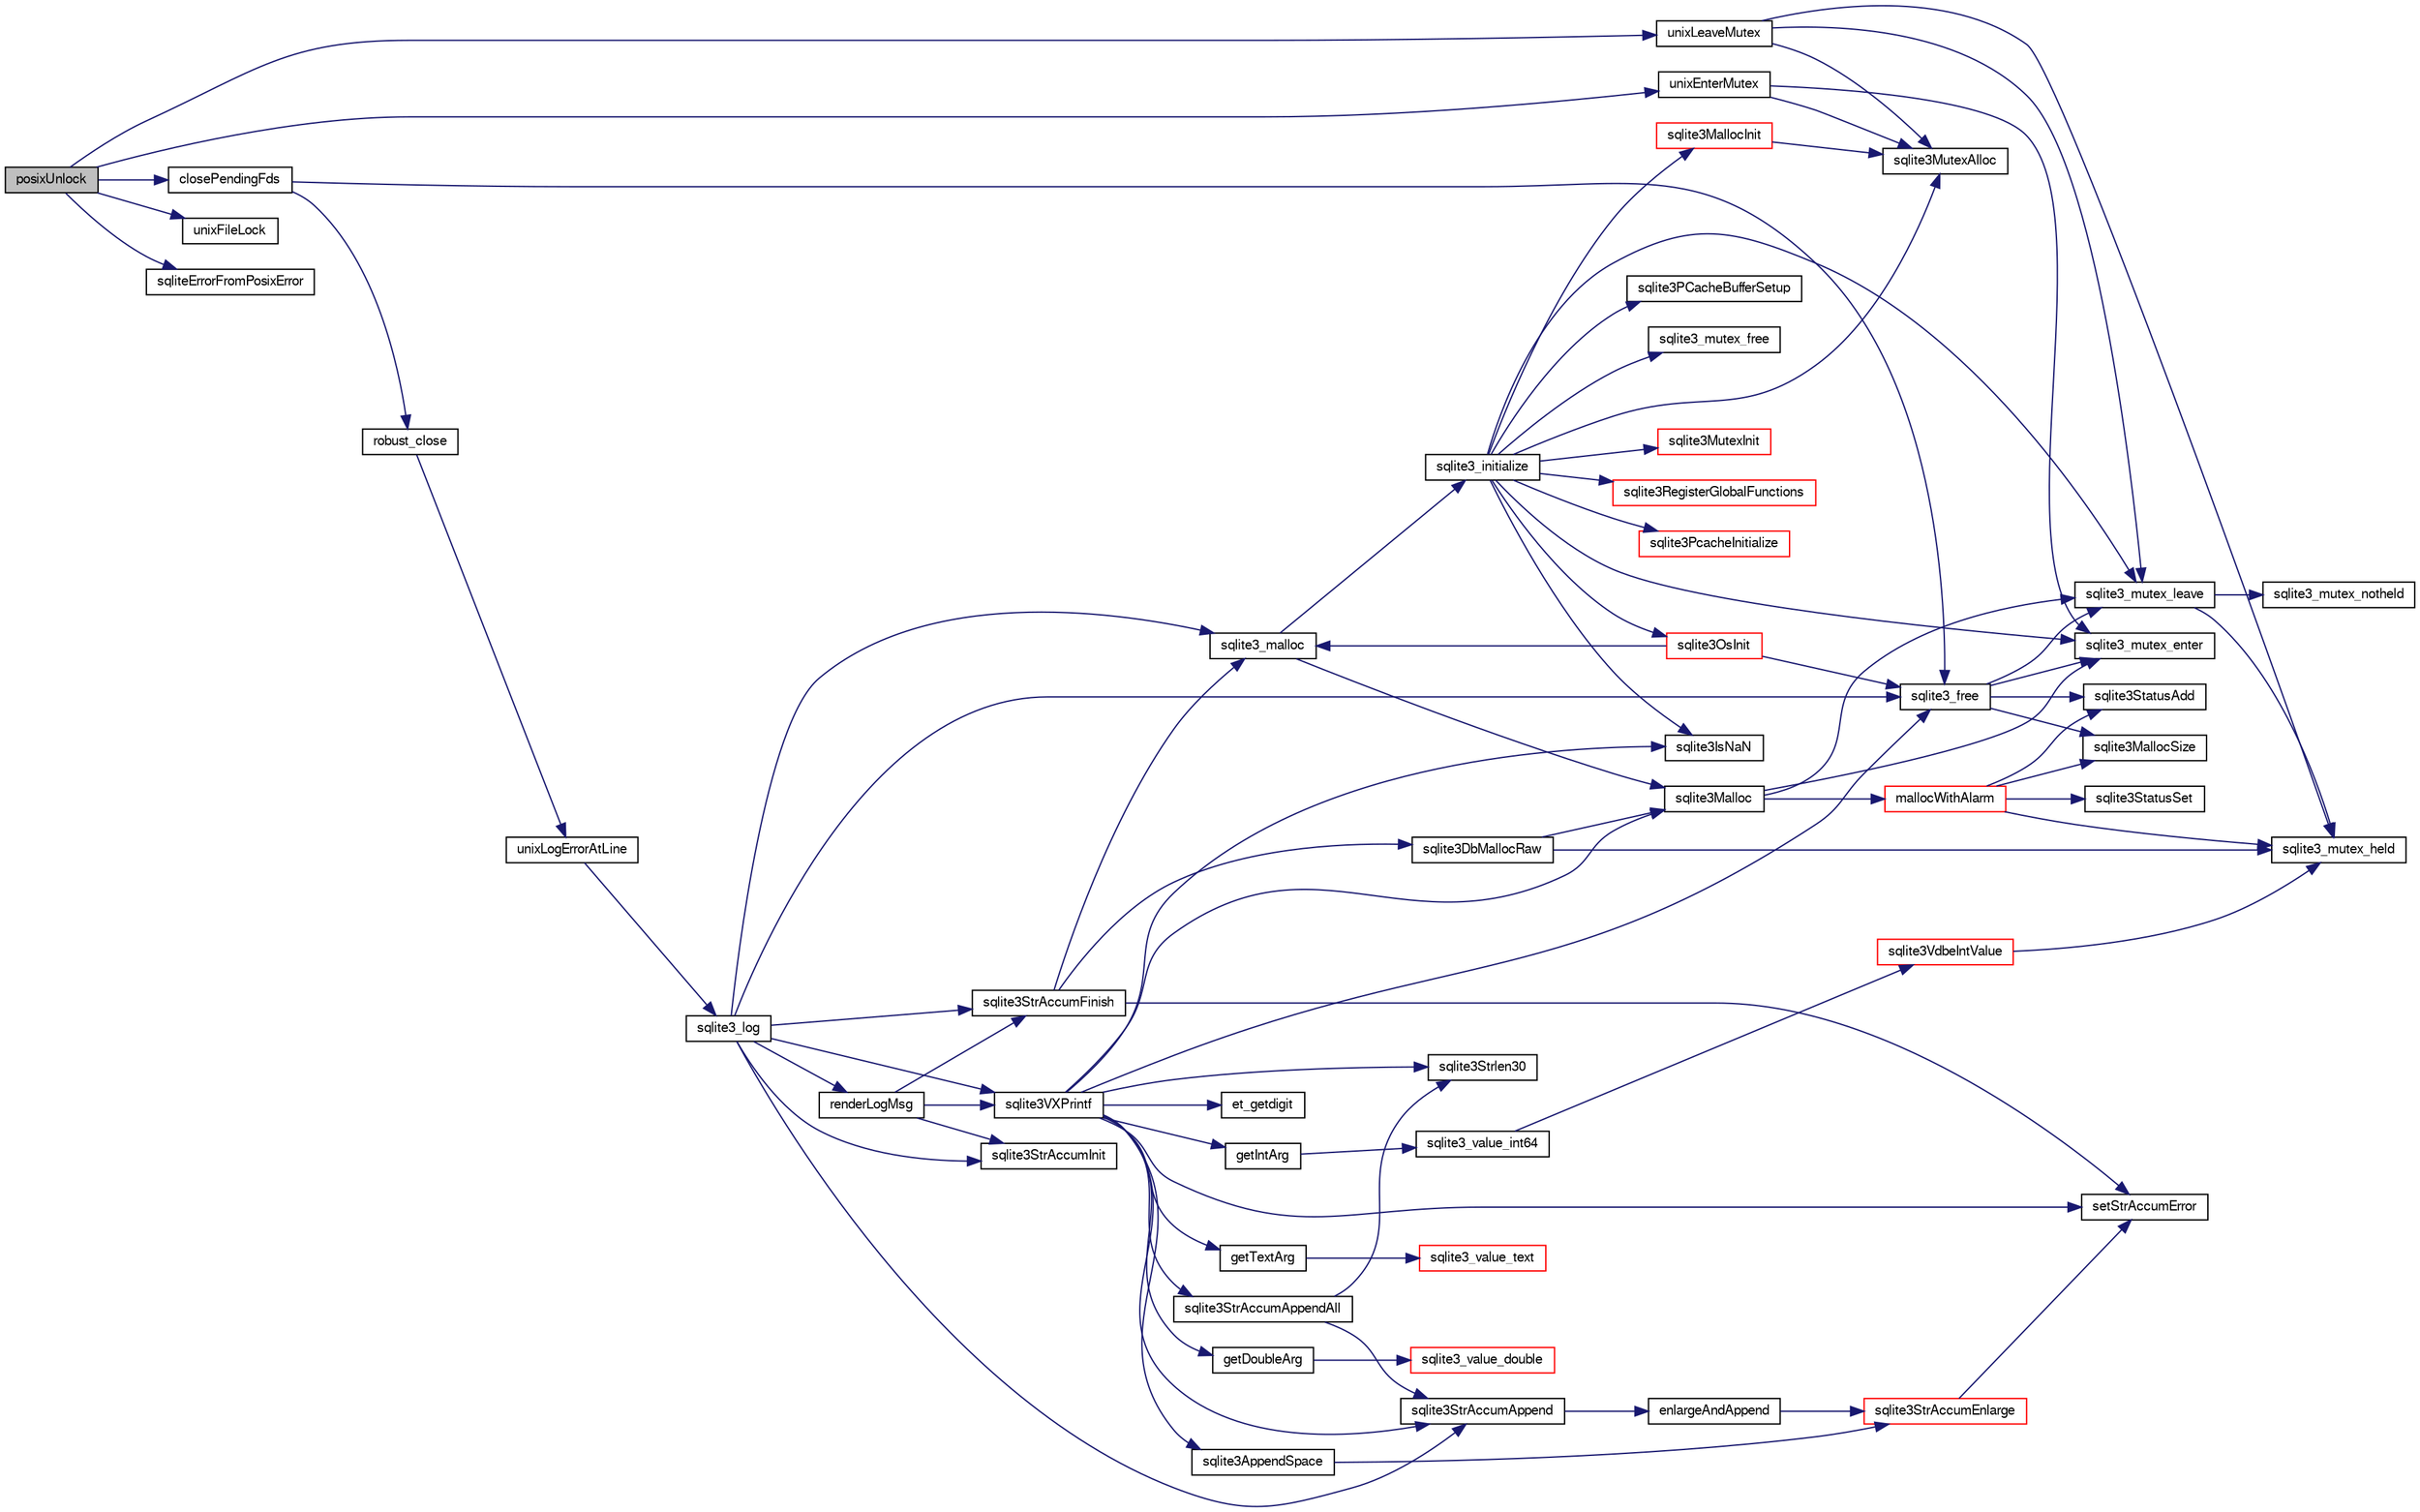digraph "posixUnlock"
{
  edge [fontname="FreeSans",fontsize="10",labelfontname="FreeSans",labelfontsize="10"];
  node [fontname="FreeSans",fontsize="10",shape=record];
  rankdir="LR";
  Node239719 [label="posixUnlock",height=0.2,width=0.4,color="black", fillcolor="grey75", style="filled", fontcolor="black"];
  Node239719 -> Node239720 [color="midnightblue",fontsize="10",style="solid",fontname="FreeSans"];
  Node239720 [label="unixEnterMutex",height=0.2,width=0.4,color="black", fillcolor="white", style="filled",URL="$sqlite3_8c.html#acd88d7bdc7f79108edc83ac379d3181f"];
  Node239720 -> Node239721 [color="midnightblue",fontsize="10",style="solid",fontname="FreeSans"];
  Node239721 [label="sqlite3_mutex_enter",height=0.2,width=0.4,color="black", fillcolor="white", style="filled",URL="$sqlite3_8c.html#a1c12cde690bd89f104de5cbad12a6bf5"];
  Node239720 -> Node239722 [color="midnightblue",fontsize="10",style="solid",fontname="FreeSans"];
  Node239722 [label="sqlite3MutexAlloc",height=0.2,width=0.4,color="black", fillcolor="white", style="filled",URL="$sqlite3_8c.html#a0e3f432ee581f6876b590e7ad7e84e19"];
  Node239719 -> Node239723 [color="midnightblue",fontsize="10",style="solid",fontname="FreeSans"];
  Node239723 [label="unixFileLock",height=0.2,width=0.4,color="black", fillcolor="white", style="filled",URL="$sqlite3_8c.html#a0f54f8c3ccab69b612496aa857e49a1b"];
  Node239719 -> Node239724 [color="midnightblue",fontsize="10",style="solid",fontname="FreeSans"];
  Node239724 [label="sqliteErrorFromPosixError",height=0.2,width=0.4,color="black", fillcolor="white", style="filled",URL="$sqlite3_8c.html#a7b96b9e451b820cf5061400544842387"];
  Node239719 -> Node239725 [color="midnightblue",fontsize="10",style="solid",fontname="FreeSans"];
  Node239725 [label="closePendingFds",height=0.2,width=0.4,color="black", fillcolor="white", style="filled",URL="$sqlite3_8c.html#a5ce21209c92740d0a7171235d32f2ada"];
  Node239725 -> Node239726 [color="midnightblue",fontsize="10",style="solid",fontname="FreeSans"];
  Node239726 [label="robust_close",height=0.2,width=0.4,color="black", fillcolor="white", style="filled",URL="$sqlite3_8c.html#abc25d22670649c241bee8c46921988ab"];
  Node239726 -> Node239727 [color="midnightblue",fontsize="10",style="solid",fontname="FreeSans"];
  Node239727 [label="unixLogErrorAtLine",height=0.2,width=0.4,color="black", fillcolor="white", style="filled",URL="$sqlite3_8c.html#a23b4a35445d08fc62ef2d5c3d56c1640"];
  Node239727 -> Node239728 [color="midnightblue",fontsize="10",style="solid",fontname="FreeSans"];
  Node239728 [label="sqlite3_log",height=0.2,width=0.4,color="black", fillcolor="white", style="filled",URL="$sqlite3_8c.html#a298c9699bf9c143662c6b1fec4b2dc3b"];
  Node239728 -> Node239729 [color="midnightblue",fontsize="10",style="solid",fontname="FreeSans"];
  Node239729 [label="renderLogMsg",height=0.2,width=0.4,color="black", fillcolor="white", style="filled",URL="$sqlite3_8c.html#a7a02b43ce0a27bb52085c7f446d115af"];
  Node239729 -> Node239730 [color="midnightblue",fontsize="10",style="solid",fontname="FreeSans"];
  Node239730 [label="sqlite3StrAccumInit",height=0.2,width=0.4,color="black", fillcolor="white", style="filled",URL="$sqlite3_8c.html#aabf95e113b9d54d519cd15a56215f560"];
  Node239729 -> Node239731 [color="midnightblue",fontsize="10",style="solid",fontname="FreeSans"];
  Node239731 [label="sqlite3VXPrintf",height=0.2,width=0.4,color="black", fillcolor="white", style="filled",URL="$sqlite3_8c.html#a63c25806c9bd4a2b76f9a0eb232c6bde"];
  Node239731 -> Node239732 [color="midnightblue",fontsize="10",style="solid",fontname="FreeSans"];
  Node239732 [label="sqlite3StrAccumAppend",height=0.2,width=0.4,color="black", fillcolor="white", style="filled",URL="$sqlite3_8c.html#a56664fa33def33c5a5245b623441d5e0"];
  Node239732 -> Node239733 [color="midnightblue",fontsize="10",style="solid",fontname="FreeSans"];
  Node239733 [label="enlargeAndAppend",height=0.2,width=0.4,color="black", fillcolor="white", style="filled",URL="$sqlite3_8c.html#a25b21e61dc0883d849890eaa8a18088a"];
  Node239733 -> Node239734 [color="midnightblue",fontsize="10",style="solid",fontname="FreeSans"];
  Node239734 [label="sqlite3StrAccumEnlarge",height=0.2,width=0.4,color="red", fillcolor="white", style="filled",URL="$sqlite3_8c.html#a38976500a97c69d65086eeccca82dd96"];
  Node239734 -> Node239735 [color="midnightblue",fontsize="10",style="solid",fontname="FreeSans"];
  Node239735 [label="setStrAccumError",height=0.2,width=0.4,color="black", fillcolor="white", style="filled",URL="$sqlite3_8c.html#a3dc479a1fc8ba1ab8edfe51f8a0b102c"];
  Node239731 -> Node240002 [color="midnightblue",fontsize="10",style="solid",fontname="FreeSans"];
  Node240002 [label="getIntArg",height=0.2,width=0.4,color="black", fillcolor="white", style="filled",URL="$sqlite3_8c.html#abff258963dbd9205fb299851a64c67be"];
  Node240002 -> Node239886 [color="midnightblue",fontsize="10",style="solid",fontname="FreeSans"];
  Node239886 [label="sqlite3_value_int64",height=0.2,width=0.4,color="black", fillcolor="white", style="filled",URL="$sqlite3_8c.html#ab38d8627f4750672e72712df0b709e0d"];
  Node239886 -> Node239874 [color="midnightblue",fontsize="10",style="solid",fontname="FreeSans"];
  Node239874 [label="sqlite3VdbeIntValue",height=0.2,width=0.4,color="red", fillcolor="white", style="filled",URL="$sqlite3_8c.html#a3dc28e3bfdbecf81633c3697a3aacd45"];
  Node239874 -> Node239738 [color="midnightblue",fontsize="10",style="solid",fontname="FreeSans"];
  Node239738 [label="sqlite3_mutex_held",height=0.2,width=0.4,color="black", fillcolor="white", style="filled",URL="$sqlite3_8c.html#acf77da68932b6bc163c5e68547ecc3e7"];
  Node239731 -> Node239749 [color="midnightblue",fontsize="10",style="solid",fontname="FreeSans"];
  Node239749 [label="sqlite3Malloc",height=0.2,width=0.4,color="black", fillcolor="white", style="filled",URL="$sqlite3_8c.html#a361a2eaa846b1885f123abe46f5d8b2b"];
  Node239749 -> Node239721 [color="midnightblue",fontsize="10",style="solid",fontname="FreeSans"];
  Node239749 -> Node239750 [color="midnightblue",fontsize="10",style="solid",fontname="FreeSans"];
  Node239750 [label="mallocWithAlarm",height=0.2,width=0.4,color="red", fillcolor="white", style="filled",URL="$sqlite3_8c.html#ab070d5cf8e48ec8a6a43cf025d48598b"];
  Node239750 -> Node239738 [color="midnightblue",fontsize="10",style="solid",fontname="FreeSans"];
  Node239750 -> Node239751 [color="midnightblue",fontsize="10",style="solid",fontname="FreeSans"];
  Node239751 [label="sqlite3StatusSet",height=0.2,width=0.4,color="black", fillcolor="white", style="filled",URL="$sqlite3_8c.html#afec7586c01fcb5ea17dc9d7725a589d9"];
  Node239750 -> Node239741 [color="midnightblue",fontsize="10",style="solid",fontname="FreeSans"];
  Node239741 [label="sqlite3MallocSize",height=0.2,width=0.4,color="black", fillcolor="white", style="filled",URL="$sqlite3_8c.html#acf5d2a5f35270bafb050bd2def576955"];
  Node239750 -> Node239744 [color="midnightblue",fontsize="10",style="solid",fontname="FreeSans"];
  Node239744 [label="sqlite3StatusAdd",height=0.2,width=0.4,color="black", fillcolor="white", style="filled",URL="$sqlite3_8c.html#afa029f93586aeab4cc85360905dae9cd"];
  Node239749 -> Node239745 [color="midnightblue",fontsize="10",style="solid",fontname="FreeSans"];
  Node239745 [label="sqlite3_mutex_leave",height=0.2,width=0.4,color="black", fillcolor="white", style="filled",URL="$sqlite3_8c.html#a5838d235601dbd3c1fa993555c6bcc93"];
  Node239745 -> Node239738 [color="midnightblue",fontsize="10",style="solid",fontname="FreeSans"];
  Node239745 -> Node239746 [color="midnightblue",fontsize="10",style="solid",fontname="FreeSans"];
  Node239746 [label="sqlite3_mutex_notheld",height=0.2,width=0.4,color="black", fillcolor="white", style="filled",URL="$sqlite3_8c.html#a83967c837c1c000d3b5adcfaa688f5dc"];
  Node239731 -> Node239735 [color="midnightblue",fontsize="10",style="solid",fontname="FreeSans"];
  Node239731 -> Node240003 [color="midnightblue",fontsize="10",style="solid",fontname="FreeSans"];
  Node240003 [label="getDoubleArg",height=0.2,width=0.4,color="black", fillcolor="white", style="filled",URL="$sqlite3_8c.html#a1cf25120072c85bd261983b24c12c3d9"];
  Node240003 -> Node239890 [color="midnightblue",fontsize="10",style="solid",fontname="FreeSans"];
  Node239890 [label="sqlite3_value_double",height=0.2,width=0.4,color="red", fillcolor="white", style="filled",URL="$sqlite3_8c.html#a3e50c1a2dd484a8b6911c9d163816b88"];
  Node239731 -> Node239895 [color="midnightblue",fontsize="10",style="solid",fontname="FreeSans"];
  Node239895 [label="sqlite3IsNaN",height=0.2,width=0.4,color="black", fillcolor="white", style="filled",URL="$sqlite3_8c.html#aed4d78203877c3486765ccbc7feebb50"];
  Node239731 -> Node239811 [color="midnightblue",fontsize="10",style="solid",fontname="FreeSans"];
  Node239811 [label="sqlite3Strlen30",height=0.2,width=0.4,color="black", fillcolor="white", style="filled",URL="$sqlite3_8c.html#a3dcd80ba41f1a308193dee74857b62a7"];
  Node239731 -> Node240004 [color="midnightblue",fontsize="10",style="solid",fontname="FreeSans"];
  Node240004 [label="et_getdigit",height=0.2,width=0.4,color="black", fillcolor="white", style="filled",URL="$sqlite3_8c.html#a40c5a308749ad07cc2397a53e081bff0"];
  Node239731 -> Node240005 [color="midnightblue",fontsize="10",style="solid",fontname="FreeSans"];
  Node240005 [label="getTextArg",height=0.2,width=0.4,color="black", fillcolor="white", style="filled",URL="$sqlite3_8c.html#afbb41850423ef20071cefaab0431e04d"];
  Node240005 -> Node239817 [color="midnightblue",fontsize="10",style="solid",fontname="FreeSans"];
  Node239817 [label="sqlite3_value_text",height=0.2,width=0.4,color="red", fillcolor="white", style="filled",URL="$sqlite3_8c.html#aef2ace3239e6dd59c74110faa70f8171"];
  Node239731 -> Node240006 [color="midnightblue",fontsize="10",style="solid",fontname="FreeSans"];
  Node240006 [label="sqlite3StrAccumAppendAll",height=0.2,width=0.4,color="black", fillcolor="white", style="filled",URL="$sqlite3_8c.html#acaf8f3e4f99a3c3a4a77e9c987547289"];
  Node240006 -> Node239732 [color="midnightblue",fontsize="10",style="solid",fontname="FreeSans"];
  Node240006 -> Node239811 [color="midnightblue",fontsize="10",style="solid",fontname="FreeSans"];
  Node239731 -> Node240007 [color="midnightblue",fontsize="10",style="solid",fontname="FreeSans"];
  Node240007 [label="sqlite3AppendSpace",height=0.2,width=0.4,color="black", fillcolor="white", style="filled",URL="$sqlite3_8c.html#aefd38a5afc0020d4a93855c3ee7c63a8"];
  Node240007 -> Node239734 [color="midnightblue",fontsize="10",style="solid",fontname="FreeSans"];
  Node239731 -> Node239743 [color="midnightblue",fontsize="10",style="solid",fontname="FreeSans"];
  Node239743 [label="sqlite3_free",height=0.2,width=0.4,color="black", fillcolor="white", style="filled",URL="$sqlite3_8c.html#a6552349e36a8a691af5487999ab09519"];
  Node239743 -> Node239721 [color="midnightblue",fontsize="10",style="solid",fontname="FreeSans"];
  Node239743 -> Node239744 [color="midnightblue",fontsize="10",style="solid",fontname="FreeSans"];
  Node239743 -> Node239741 [color="midnightblue",fontsize="10",style="solid",fontname="FreeSans"];
  Node239743 -> Node239745 [color="midnightblue",fontsize="10",style="solid",fontname="FreeSans"];
  Node239729 -> Node239838 [color="midnightblue",fontsize="10",style="solid",fontname="FreeSans"];
  Node239838 [label="sqlite3StrAccumFinish",height=0.2,width=0.4,color="black", fillcolor="white", style="filled",URL="$sqlite3_8c.html#adb7f26b10ac1b847db6f000ef4c2e2ba"];
  Node239838 -> Node239748 [color="midnightblue",fontsize="10",style="solid",fontname="FreeSans"];
  Node239748 [label="sqlite3DbMallocRaw",height=0.2,width=0.4,color="black", fillcolor="white", style="filled",URL="$sqlite3_8c.html#abbe8be0cf7175e11ddc3e2218fad924e"];
  Node239748 -> Node239738 [color="midnightblue",fontsize="10",style="solid",fontname="FreeSans"];
  Node239748 -> Node239749 [color="midnightblue",fontsize="10",style="solid",fontname="FreeSans"];
  Node239838 -> Node239813 [color="midnightblue",fontsize="10",style="solid",fontname="FreeSans"];
  Node239813 [label="sqlite3_malloc",height=0.2,width=0.4,color="black", fillcolor="white", style="filled",URL="$sqlite3_8c.html#ac79dba55fc32b6a840cf5a9769bce7cd"];
  Node239813 -> Node239755 [color="midnightblue",fontsize="10",style="solid",fontname="FreeSans"];
  Node239755 [label="sqlite3_initialize",height=0.2,width=0.4,color="black", fillcolor="white", style="filled",URL="$sqlite3_8c.html#ab0c0ee2d5d4cf8b28e9572296a8861df"];
  Node239755 -> Node239756 [color="midnightblue",fontsize="10",style="solid",fontname="FreeSans"];
  Node239756 [label="sqlite3MutexInit",height=0.2,width=0.4,color="red", fillcolor="white", style="filled",URL="$sqlite3_8c.html#a7906afcdd1cdb3d0007eb932398a1158"];
  Node239755 -> Node239722 [color="midnightblue",fontsize="10",style="solid",fontname="FreeSans"];
  Node239755 -> Node239721 [color="midnightblue",fontsize="10",style="solid",fontname="FreeSans"];
  Node239755 -> Node239774 [color="midnightblue",fontsize="10",style="solid",fontname="FreeSans"];
  Node239774 [label="sqlite3MallocInit",height=0.2,width=0.4,color="red", fillcolor="white", style="filled",URL="$sqlite3_8c.html#a9e06f9e7cad0d83ce80ab493c9533552"];
  Node239774 -> Node239722 [color="midnightblue",fontsize="10",style="solid",fontname="FreeSans"];
  Node239755 -> Node239745 [color="midnightblue",fontsize="10",style="solid",fontname="FreeSans"];
  Node239755 -> Node239814 [color="midnightblue",fontsize="10",style="solid",fontname="FreeSans"];
  Node239814 [label="sqlite3RegisterGlobalFunctions",height=0.2,width=0.4,color="red", fillcolor="white", style="filled",URL="$sqlite3_8c.html#a9f75bd111010f29e1b8d74344473c4ec"];
  Node239755 -> Node239995 [color="midnightblue",fontsize="10",style="solid",fontname="FreeSans"];
  Node239995 [label="sqlite3PcacheInitialize",height=0.2,width=0.4,color="red", fillcolor="white", style="filled",URL="$sqlite3_8c.html#a2902c61ddc88bea002c4d69fe4052b1f"];
  Node239755 -> Node239996 [color="midnightblue",fontsize="10",style="solid",fontname="FreeSans"];
  Node239996 [label="sqlite3OsInit",height=0.2,width=0.4,color="red", fillcolor="white", style="filled",URL="$sqlite3_8c.html#afeaa886fe1ca086a30fd278b1d069762"];
  Node239996 -> Node239813 [color="midnightblue",fontsize="10",style="solid",fontname="FreeSans"];
  Node239996 -> Node239743 [color="midnightblue",fontsize="10",style="solid",fontname="FreeSans"];
  Node239755 -> Node240000 [color="midnightblue",fontsize="10",style="solid",fontname="FreeSans"];
  Node240000 [label="sqlite3PCacheBufferSetup",height=0.2,width=0.4,color="black", fillcolor="white", style="filled",URL="$sqlite3_8c.html#ad18a1eebefdfbc4254f473f7b0101937"];
  Node239755 -> Node240001 [color="midnightblue",fontsize="10",style="solid",fontname="FreeSans"];
  Node240001 [label="sqlite3_mutex_free",height=0.2,width=0.4,color="black", fillcolor="white", style="filled",URL="$sqlite3_8c.html#a2db2e72e08f6873afa9c61b0ec726fec"];
  Node239755 -> Node239895 [color="midnightblue",fontsize="10",style="solid",fontname="FreeSans"];
  Node239813 -> Node239749 [color="midnightblue",fontsize="10",style="solid",fontname="FreeSans"];
  Node239838 -> Node239735 [color="midnightblue",fontsize="10",style="solid",fontname="FreeSans"];
  Node239728 -> Node239730 [color="midnightblue",fontsize="10",style="solid",fontname="FreeSans"];
  Node239728 -> Node239731 [color="midnightblue",fontsize="10",style="solid",fontname="FreeSans"];
  Node239728 -> Node239838 [color="midnightblue",fontsize="10",style="solid",fontname="FreeSans"];
  Node239728 -> Node239813 [color="midnightblue",fontsize="10",style="solid",fontname="FreeSans"];
  Node239728 -> Node239743 [color="midnightblue",fontsize="10",style="solid",fontname="FreeSans"];
  Node239728 -> Node239732 [color="midnightblue",fontsize="10",style="solid",fontname="FreeSans"];
  Node239725 -> Node239743 [color="midnightblue",fontsize="10",style="solid",fontname="FreeSans"];
  Node239719 -> Node240008 [color="midnightblue",fontsize="10",style="solid",fontname="FreeSans"];
  Node240008 [label="unixLeaveMutex",height=0.2,width=0.4,color="black", fillcolor="white", style="filled",URL="$sqlite3_8c.html#acd189e7befeaa8d370808bcb6c22f339"];
  Node240008 -> Node239745 [color="midnightblue",fontsize="10",style="solid",fontname="FreeSans"];
  Node240008 -> Node239722 [color="midnightblue",fontsize="10",style="solid",fontname="FreeSans"];
  Node240008 -> Node239738 [color="midnightblue",fontsize="10",style="solid",fontname="FreeSans"];
}
